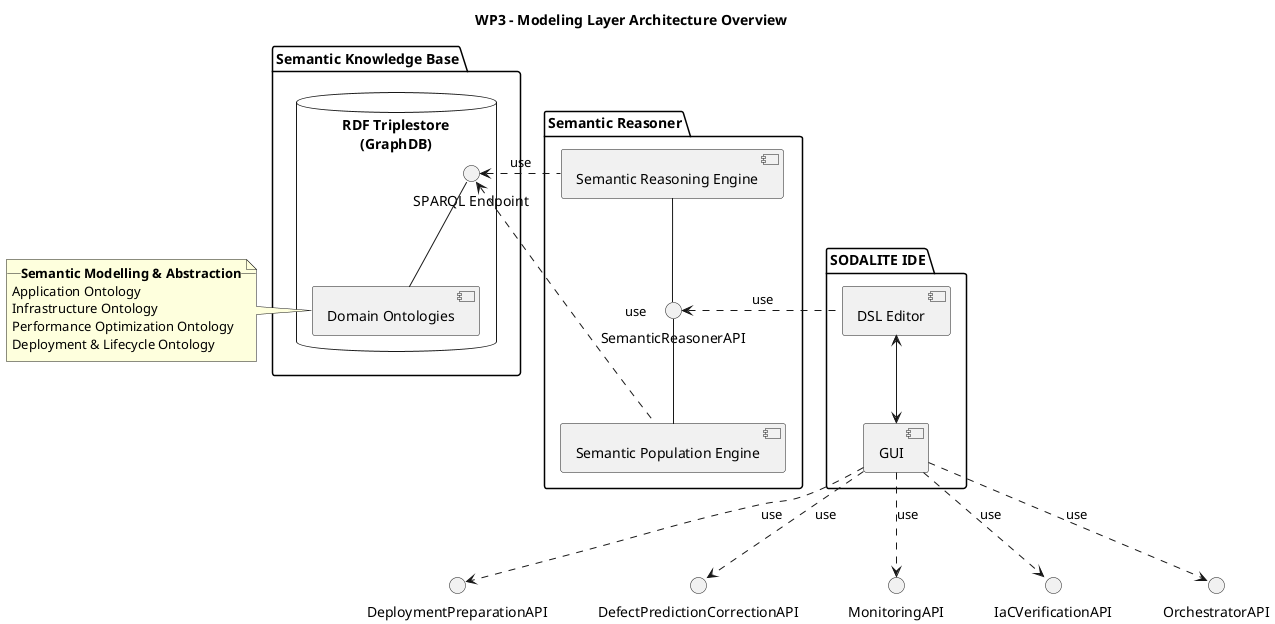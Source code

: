 @startuml

title WP3 - Modeling Layer Architecture Overview

interface "DeploymentPreparationAPI" as deploymentPreparationAPI
interface "DefectPredictionCorrectionAPI" as correctionAPI
interface "MonitoringAPI" as monitoringAPI
interface "IaCVerificationAPI" as iacverificationAPI
interface "OrchestratorAPI" as orchestratorAPI

package "SODALITE IDE" as IDE {
    component [DSL Editor] as ideDSLeditor
    component [GUI] as ideGUI
}

package "Semantic Reasoner" as res {
    interface "SemanticReasonerAPI" as resAPI
    component [Semantic Population Engine] as resPopulationEngine
    component [Semantic Reasoning Engine] as resReasoningEngine
}

package "Semantic Knowledge Base" as repo {
    database "RDF Triplestore\n(GraphDB)" as triplestore {
        interface "SPARQL Endpoint" as repoEndpoint
        component [Domain Ontologies] as repoOntologies
    }
}

note left of repoOntologies
   __**Semantic Modelling & Abstraction**__
   Application Ontology
   Infrastructure Ontology
   Performance Optimization Ontology
   Deployment & Lifecycle Ontology
end note

resAPI -down- resPopulationEngine
resAPI -up- resReasoningEngine
ideDSLeditor .left.> resAPI: use
ideDSLeditor <-down-> ideGUI
repoOntologies -up- repoEndpoint
resPopulationEngine .left.> repoEndpoint: use
resReasoningEngine .left.> repoEndpoint: use
ideGUI ..> deploymentPreparationAPI : use
ideGUI ..> correctionAPI : use
ideGUI ..> monitoringAPI : use
ideGUI ..> iacverificationAPI : use
ideGUI ..> orchestratorAPI : use

@enduml
